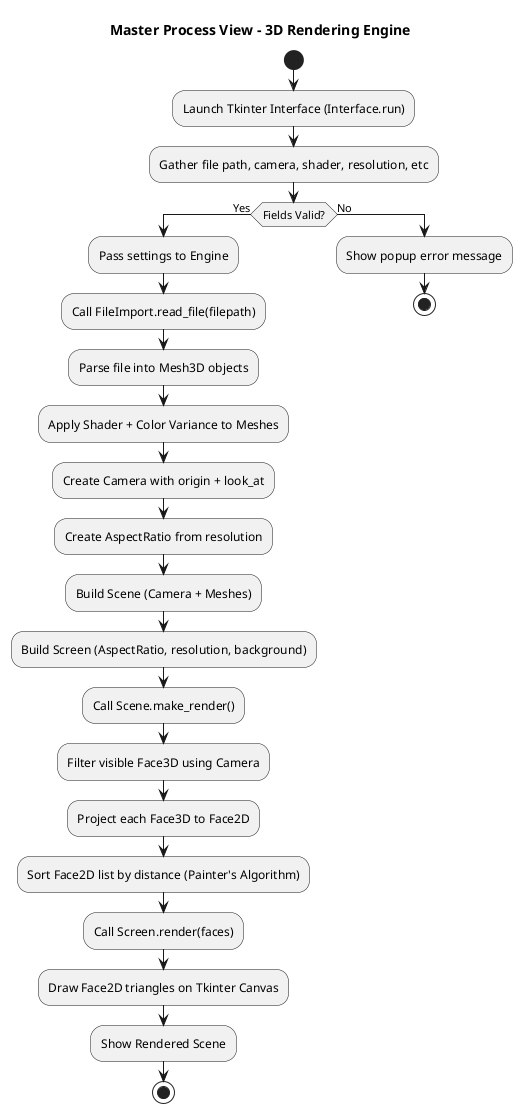 @startuml MasterProcessView
title "Master Process View – 3D Rendering Engine"

start

:Launch Tkinter Interface (Interface.run);
:Gather file path, camera, shader, resolution, etc;

if (Fields Valid?) then (Yes)
    :Pass settings to Engine;
    :Call FileImport.read_file(filepath);

    :Parse file into Mesh3D objects;
    :Apply Shader + Color Variance to Meshes;

    :Create Camera with origin + look_at;
    :Create AspectRatio from resolution;
    :Build Scene (Camera + Meshes);
    :Build Screen (AspectRatio, resolution, background);

    :Call Scene.make_render();
    :Filter visible Face3D using Camera;
    :Project each Face3D to Face2D;
    :Sort Face2D list by distance (Painter's Algorithm);

    :Call Screen.render(faces);
    :Draw Face2D triangles on Tkinter Canvas;
    :Show Rendered Scene;

    stop
else (No)
    :Show popup error message;
    stop
endif

@enduml
